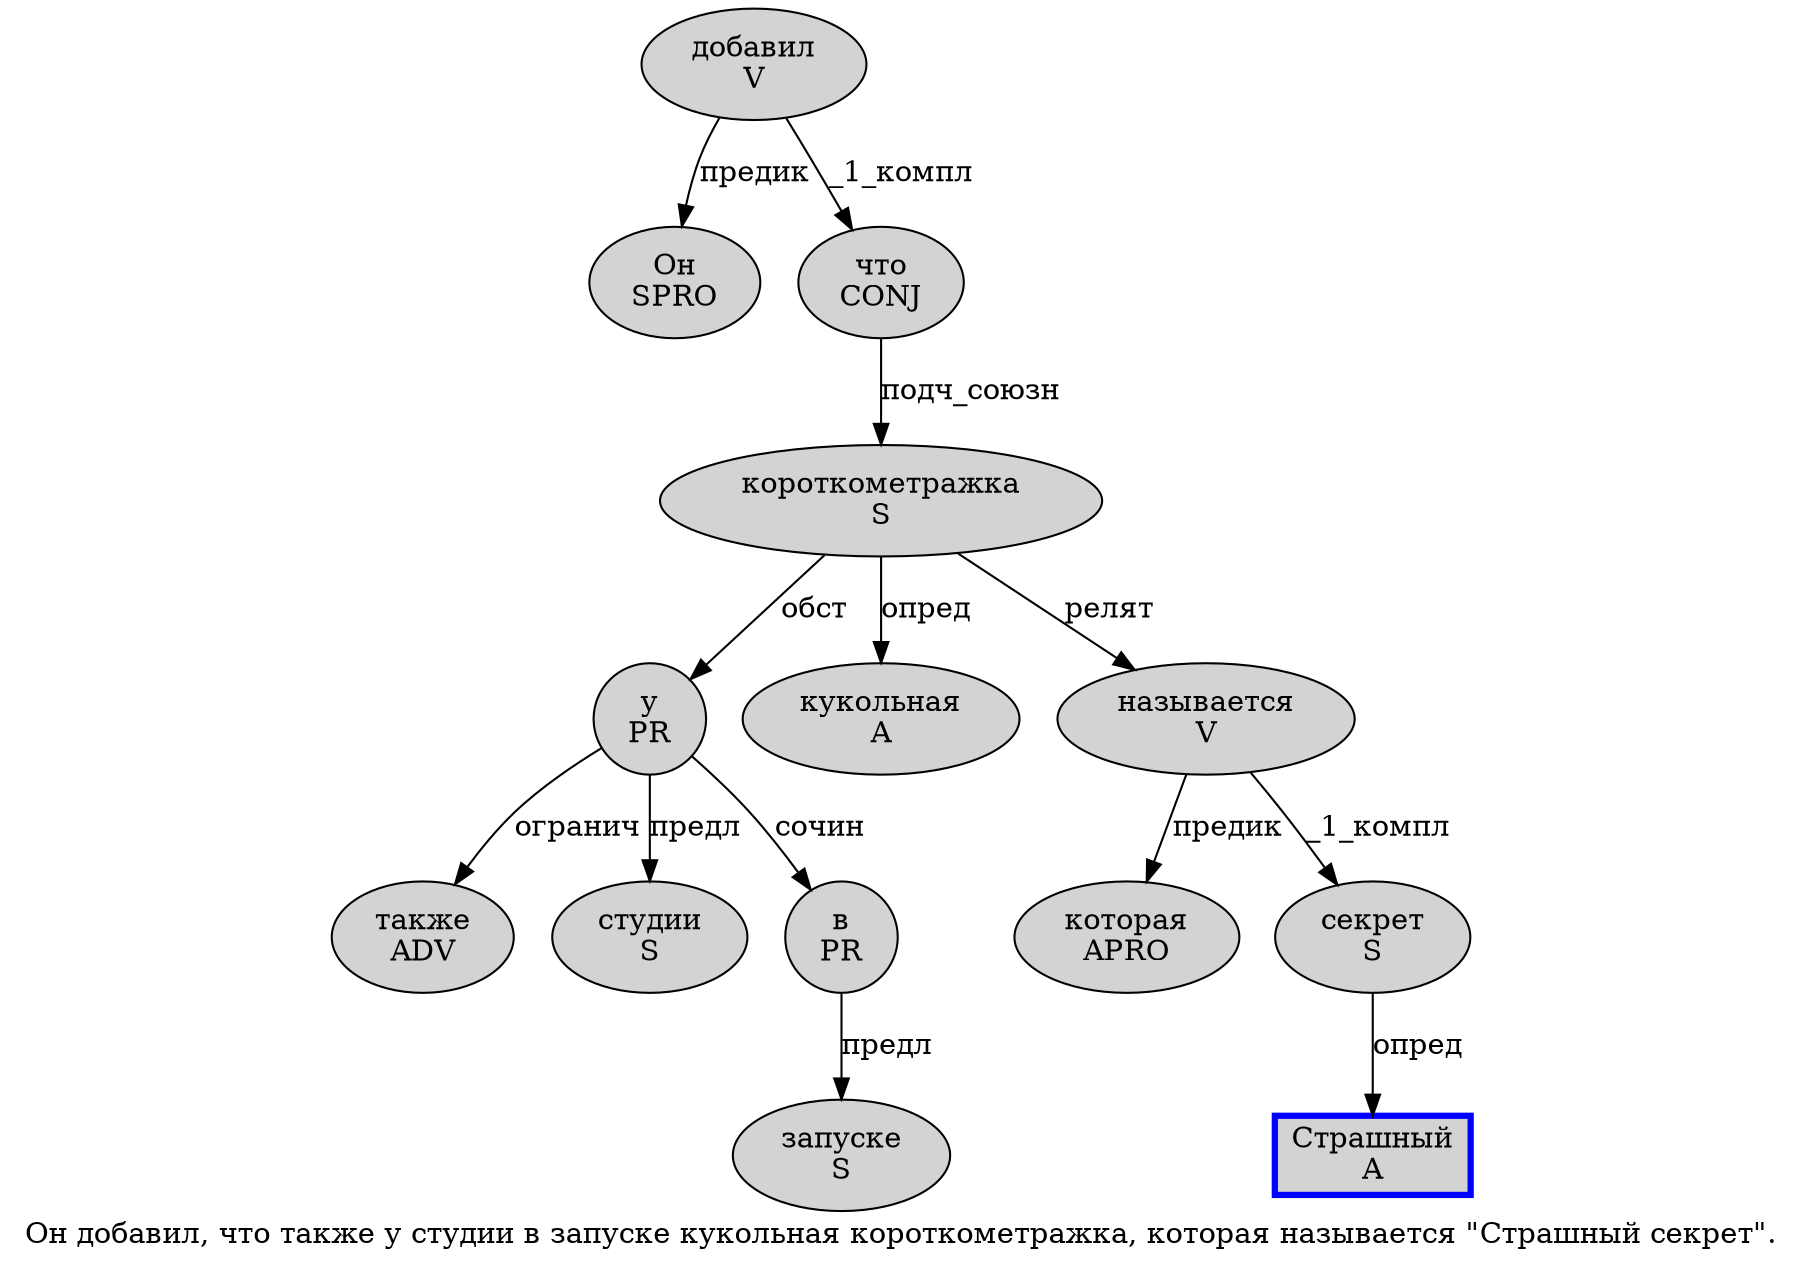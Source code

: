 digraph SENTENCE_1597 {
	graph [label="Он добавил, что также у студии в запуске кукольная короткометражка, которая называется \"Страшный секрет\"."]
	node [style=filled]
		0 [label="Он
SPRO" color="" fillcolor=lightgray penwidth=1 shape=ellipse]
		1 [label="добавил
V" color="" fillcolor=lightgray penwidth=1 shape=ellipse]
		3 [label="что
CONJ" color="" fillcolor=lightgray penwidth=1 shape=ellipse]
		4 [label="также
ADV" color="" fillcolor=lightgray penwidth=1 shape=ellipse]
		5 [label="у
PR" color="" fillcolor=lightgray penwidth=1 shape=ellipse]
		6 [label="студии
S" color="" fillcolor=lightgray penwidth=1 shape=ellipse]
		7 [label="в
PR" color="" fillcolor=lightgray penwidth=1 shape=ellipse]
		8 [label="запуске
S" color="" fillcolor=lightgray penwidth=1 shape=ellipse]
		9 [label="кукольная
A" color="" fillcolor=lightgray penwidth=1 shape=ellipse]
		10 [label="короткометражка
S" color="" fillcolor=lightgray penwidth=1 shape=ellipse]
		12 [label="которая
APRO" color="" fillcolor=lightgray penwidth=1 shape=ellipse]
		13 [label="называется
V" color="" fillcolor=lightgray penwidth=1 shape=ellipse]
		15 [label="Страшный
A" color=blue fillcolor=lightgray penwidth=3 shape=box]
		16 [label="секрет
S" color="" fillcolor=lightgray penwidth=1 shape=ellipse]
			1 -> 0 [label="предик"]
			1 -> 3 [label="_1_компл"]
			5 -> 4 [label="огранич"]
			5 -> 6 [label="предл"]
			5 -> 7 [label="сочин"]
			13 -> 12 [label="предик"]
			13 -> 16 [label="_1_компл"]
			16 -> 15 [label="опред"]
			10 -> 5 [label="обст"]
			10 -> 9 [label="опред"]
			10 -> 13 [label="релят"]
			7 -> 8 [label="предл"]
			3 -> 10 [label="подч_союзн"]
}